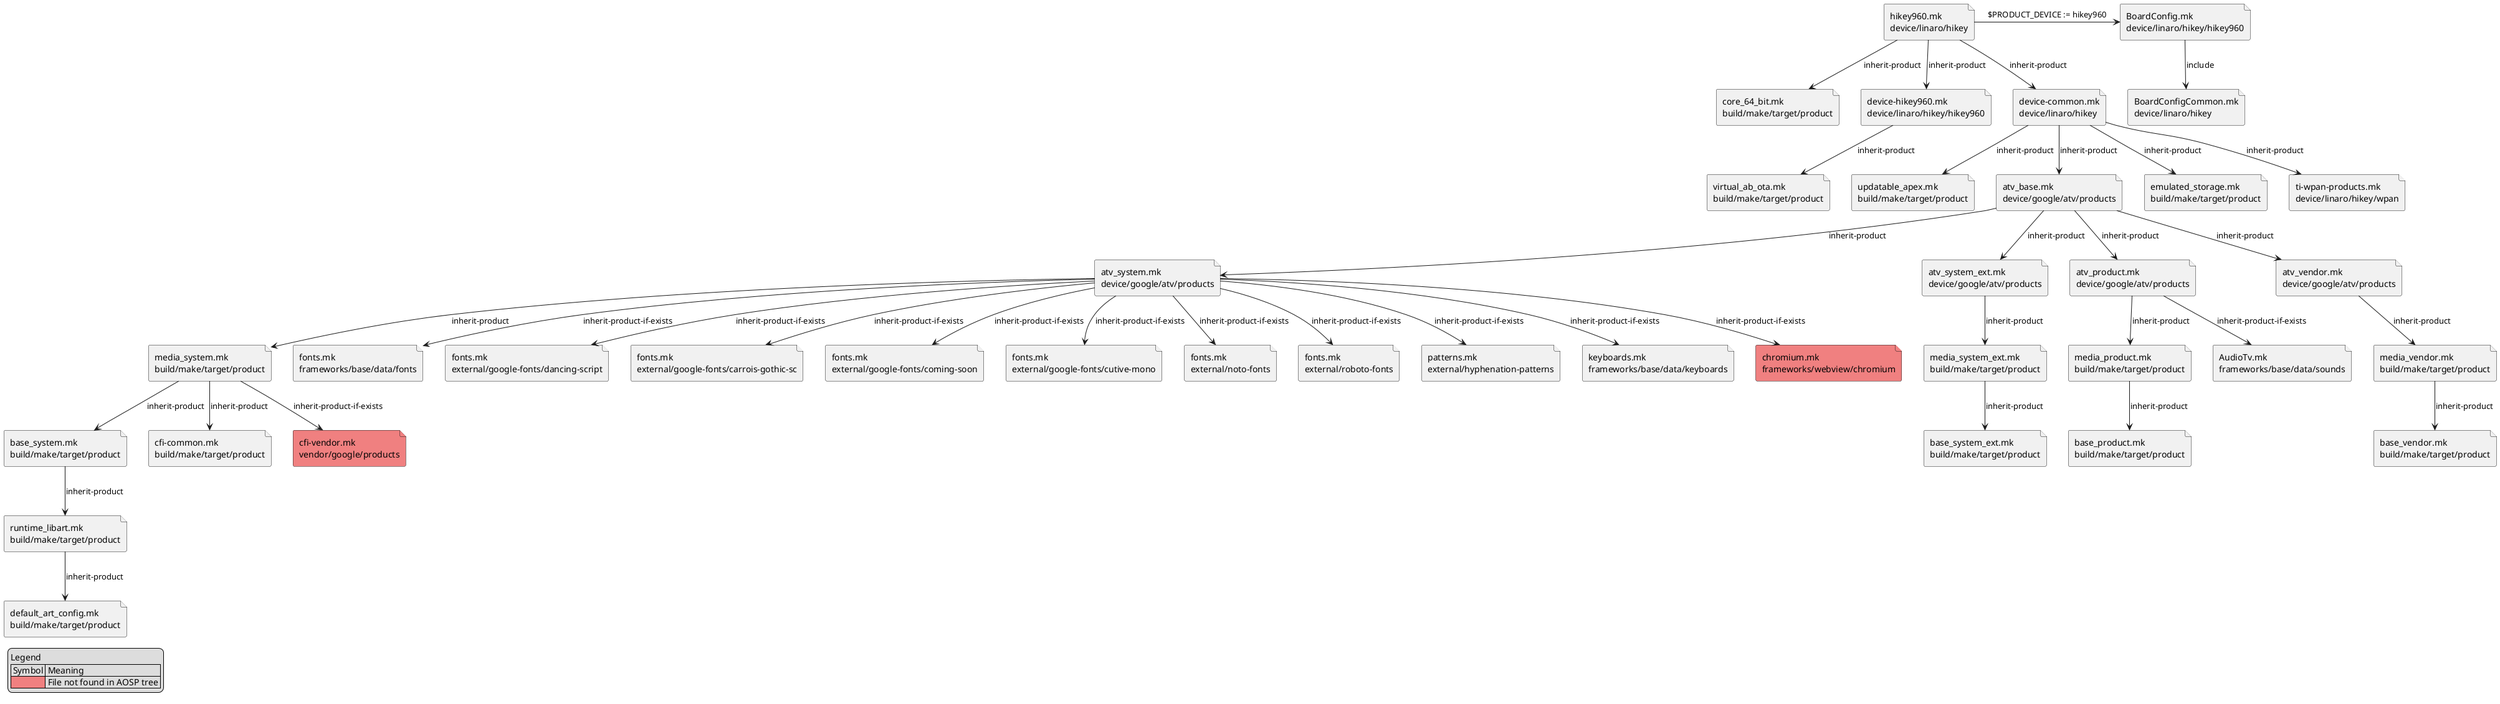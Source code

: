 @startuml

file F0[
    hikey960.mk
    device/linaro/hikey
]
file F1[
    BoardConfig.mk
    device/linaro/hikey/hikey960
]
file F2[
    core_64_bit.mk
    build/make/target/product
]
file F3[
    device-hikey960.mk
    device/linaro/hikey/hikey960
]
file F4[
    device-common.mk
    device/linaro/hikey
]
file F5[
    BoardConfigCommon.mk
    device/linaro/hikey
]
file F6[
    virtual_ab_ota.mk
    build/make/target/product
]
file F7[
    updatable_apex.mk
    build/make/target/product
]
file F8[
    atv_base.mk
    device/google/atv/products
]
file F9[
    emulated_storage.mk
    build/make/target/product
]
file F10[
    ti-wpan-products.mk
    device/linaro/hikey/wpan
]
file F11[
    atv_system.mk
    device/google/atv/products
]
file F12[
    atv_system_ext.mk
    device/google/atv/products
]
file F13[
    atv_product.mk
    device/google/atv/products
]
file F14[
    atv_vendor.mk
    device/google/atv/products
]
file F15[
    media_system.mk
    build/make/target/product
]
file F16[
    fonts.mk
    frameworks/base/data/fonts
]
file F17[
    fonts.mk
    external/google-fonts/dancing-script
]
file F18[
    fonts.mk
    external/google-fonts/carrois-gothic-sc
]
file F19[
    fonts.mk
    external/google-fonts/coming-soon
]
file F20[
    fonts.mk
    external/google-fonts/cutive-mono
]
file F21[
    fonts.mk
    external/noto-fonts
]
file F22[
    fonts.mk
    external/roboto-fonts
]
file F23[
    patterns.mk
    external/hyphenation-patterns
]
file F24[
    keyboards.mk
    frameworks/base/data/keyboards
]
file F25 #LightCoral[
    chromium.mk
    frameworks/webview/chromium
]
file F26[
    media_system_ext.mk
    build/make/target/product
]
file F27[
    media_product.mk
    build/make/target/product
]
file F28[
    AudioTv.mk
    frameworks/base/data/sounds
]
file F29[
    media_vendor.mk
    build/make/target/product
]
file F30[
    base_system.mk
    build/make/target/product
]
file F31[
    cfi-common.mk
    build/make/target/product
]
file F32 #LightCoral[
    cfi-vendor.mk
    vendor/google/products
]
file F33[
    base_system_ext.mk
    build/make/target/product
]
file F34[
    base_product.mk
    build/make/target/product
]
file F35[
    base_vendor.mk
    build/make/target/product
]
file F36[
    runtime_libart.mk
    build/make/target/product
]
file F37[
    default_art_config.mk
    build/make/target/product
]
F0 -right-> F1 : $PRODUCT_DEVICE := hikey960
F0 -down-> F2 : inherit-product
F0 -down-> F3 : inherit-product
F0 -down-> F4 : inherit-product
F1 -down-> F5 : include
F3 -down-> F6 : inherit-product
F4 -down-> F7 : inherit-product
F4 -down-> F8 : inherit-product
F4 -down-> F9 : inherit-product
F4 -down-> F10 : inherit-product
F8 -down-> F11 : inherit-product
F8 -down-> F12 : inherit-product
F8 -down-> F13 : inherit-product
F8 -down-> F14 : inherit-product
F11 -down-> F15 : inherit-product
F11 -down-> F16 : inherit-product-if-exists
F11 -down-> F17 : inherit-product-if-exists
F11 -down-> F18 : inherit-product-if-exists
F11 -down-> F19 : inherit-product-if-exists
F11 -down-> F20 : inherit-product-if-exists
F11 -down-> F21 : inherit-product-if-exists
F11 -down-> F22 : inherit-product-if-exists
F11 -down-> F23 : inherit-product-if-exists
F11 -down-> F24 : inherit-product-if-exists
F11 -down-> F25 : inherit-product-if-exists
F12 -down-> F26 : inherit-product
F13 -down-> F27 : inherit-product
F13 -down-> F28 : inherit-product-if-exists
F14 -down-> F29 : inherit-product
F15 -down-> F30 : inherit-product
F15 -down-> F31 : inherit-product
F15 -down-> F32 : inherit-product-if-exists
F26 -down-> F33 : inherit-product
F27 -down-> F34 : inherit-product
F29 -down-> F35 : inherit-product
F30 -down-> F36 : inherit-product
F36 -down-> F37 : inherit-product

legend left
    Legend
    | Symbol | Meaning |
    |<#LightCoral>| File not found in AOSP tree |
endlegend

@enduml
